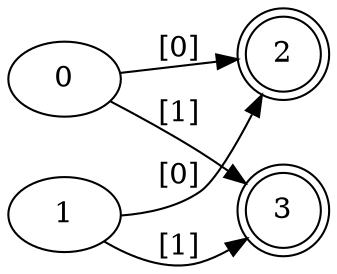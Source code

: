 digraph DFA {
rankdir = LR
2 [shape = doublecircle]
3 [shape = doublecircle]
0 -> 2 [label="[0]"]
0 -> 3 [label="[1]"]
1 -> 2 [label="[0]"]
1 -> 3 [label="[1]"]
}

